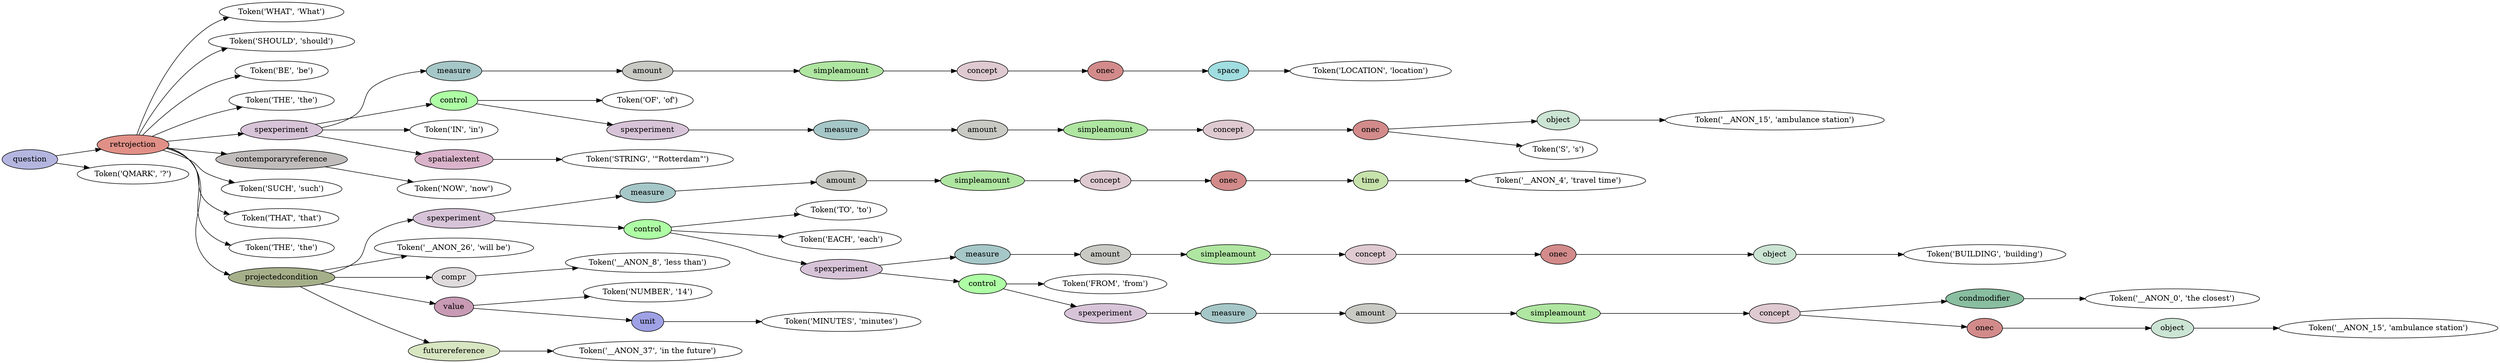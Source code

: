 digraph G {
rankdir=LR;
0 [label="Token('WHAT', 'What')"];
1 [label="Token('SHOULD', 'should')"];
2 [label="Token('BE', 'be')"];
3 [label="Token('THE', 'the')"];
4 [label="Token('LOCATION', 'location')"];
5 [fillcolor="#a1dee1", label=space, style=filled];
5 -> 4;
6 [fillcolor="#d28b8a", label=onec, style=filled];
6 -> 5;
7 [fillcolor="#dfcad1", label=concept, style=filled];
7 -> 6;
8 [fillcolor="#afe6a1", label=simpleamount, style=filled];
8 -> 7;
9 [fillcolor="#c9cac4", label=amount, style=filled];
9 -> 8;
10 [fillcolor="#a6c7c8", label=measure, style=filled];
10 -> 9;
11 [label="Token('OF', 'of')"];
12 [label="Token('__ANON_15', 'ambulance station')"];
13 [fillcolor="#cbe4d3", label=object, style=filled];
13 -> 12;
14 [label="Token('S', 's')"];
15 [fillcolor="#d28b8a", label=onec, style=filled];
15 -> 13;
15 -> 14;
16 [fillcolor="#dfcad1", label=concept, style=filled];
16 -> 15;
17 [fillcolor="#afe6a1", label=simpleamount, style=filled];
17 -> 16;
18 [fillcolor="#c9cac4", label=amount, style=filled];
18 -> 17;
19 [fillcolor="#a6c7c8", label=measure, style=filled];
19 -> 18;
20 [fillcolor="#d8c4d9", label=spexperiment, style=filled];
20 -> 19;
21 [fillcolor="#aefea5", label=control, style=filled];
21 -> 11;
21 -> 20;
22 [label="Token('IN', 'in')"];
23 [label="Token('STRING', '\"Rotterdam\"')"];
24 [fillcolor="#dab3cb", label=spatialextent, style=filled];
24 -> 23;
25 [fillcolor="#d8c4d9", label=spexperiment, style=filled];
25 -> 10;
25 -> 21;
25 -> 22;
25 -> 24;
26 [label="Token('NOW', 'now')"];
27 [fillcolor="#bfbcbb", label=contemporaryreference, style=filled];
27 -> 26;
28 [label="Token('SUCH', 'such')"];
29 [label="Token('THAT', 'that')"];
30 [label="Token('THE', 'the')"];
31 [label="Token('__ANON_4', 'travel time')"];
32 [fillcolor="#c7e3ab", label=time, style=filled];
32 -> 31;
33 [fillcolor="#d28b8a", label=onec, style=filled];
33 -> 32;
34 [fillcolor="#dfcad1", label=concept, style=filled];
34 -> 33;
35 [fillcolor="#afe6a1", label=simpleamount, style=filled];
35 -> 34;
36 [fillcolor="#c9cac4", label=amount, style=filled];
36 -> 35;
37 [fillcolor="#a6c7c8", label=measure, style=filled];
37 -> 36;
38 [label="Token('TO', 'to')"];
39 [label="Token('EACH', 'each')"];
40 [label="Token('BUILDING', 'building')"];
41 [fillcolor="#cbe4d3", label=object, style=filled];
41 -> 40;
42 [fillcolor="#d28b8a", label=onec, style=filled];
42 -> 41;
43 [fillcolor="#dfcad1", label=concept, style=filled];
43 -> 42;
44 [fillcolor="#afe6a1", label=simpleamount, style=filled];
44 -> 43;
45 [fillcolor="#c9cac4", label=amount, style=filled];
45 -> 44;
46 [fillcolor="#a6c7c8", label=measure, style=filled];
46 -> 45;
47 [label="Token('FROM', 'from')"];
48 [label="Token('__ANON_0', 'the closest')"];
49 [fillcolor="#89bea0", label=condmodifier, style=filled];
49 -> 48;
50 [label="Token('__ANON_15', 'ambulance station')"];
51 [fillcolor="#cbe4d3", label=object, style=filled];
51 -> 50;
52 [fillcolor="#d28b8a", label=onec, style=filled];
52 -> 51;
53 [fillcolor="#dfcad1", label=concept, style=filled];
53 -> 49;
53 -> 52;
54 [fillcolor="#afe6a1", label=simpleamount, style=filled];
54 -> 53;
55 [fillcolor="#c9cac4", label=amount, style=filled];
55 -> 54;
56 [fillcolor="#a6c7c8", label=measure, style=filled];
56 -> 55;
57 [fillcolor="#d8c4d9", label=spexperiment, style=filled];
57 -> 56;
58 [fillcolor="#aefea5", label=control, style=filled];
58 -> 47;
58 -> 57;
59 [fillcolor="#d8c4d9", label=spexperiment, style=filled];
59 -> 46;
59 -> 58;
60 [fillcolor="#aefea5", label=control, style=filled];
60 -> 38;
60 -> 39;
60 -> 59;
61 [fillcolor="#d8c4d9", label=spexperiment, style=filled];
61 -> 37;
61 -> 60;
62 [label="Token('__ANON_26', 'will be')"];
63 [label="Token('__ANON_8', 'less than')"];
64 [fillcolor="#dfdbdd", label=compr, style=filled];
64 -> 63;
65 [label="Token('NUMBER', '14')"];
66 [label="Token('MINUTES', 'minutes')"];
67 [fillcolor="#9fa1e5", label=unit, style=filled];
67 -> 66;
68 [fillcolor="#c89ab4", label=value, style=filled];
68 -> 65;
68 -> 67;
69 [label="Token('__ANON_37', 'in the future')"];
70 [fillcolor="#d8e6c2", label=futurereference, style=filled];
70 -> 69;
71 [fillcolor="#a5b08a", label=projectedcondition, style=filled];
71 -> 61;
71 -> 62;
71 -> 64;
71 -> 68;
71 -> 70;
72 [fillcolor="#e19087", label=retrojection, style=filled];
72 -> 0;
72 -> 1;
72 -> 2;
72 -> 3;
72 -> 25;
72 -> 27;
72 -> 28;
72 -> 29;
72 -> 30;
72 -> 71;
73 [label="Token('QMARK', '?')"];
74 [fillcolor="#b4b6e0", label=question, style=filled];
74 -> 72;
74 -> 73;
}
